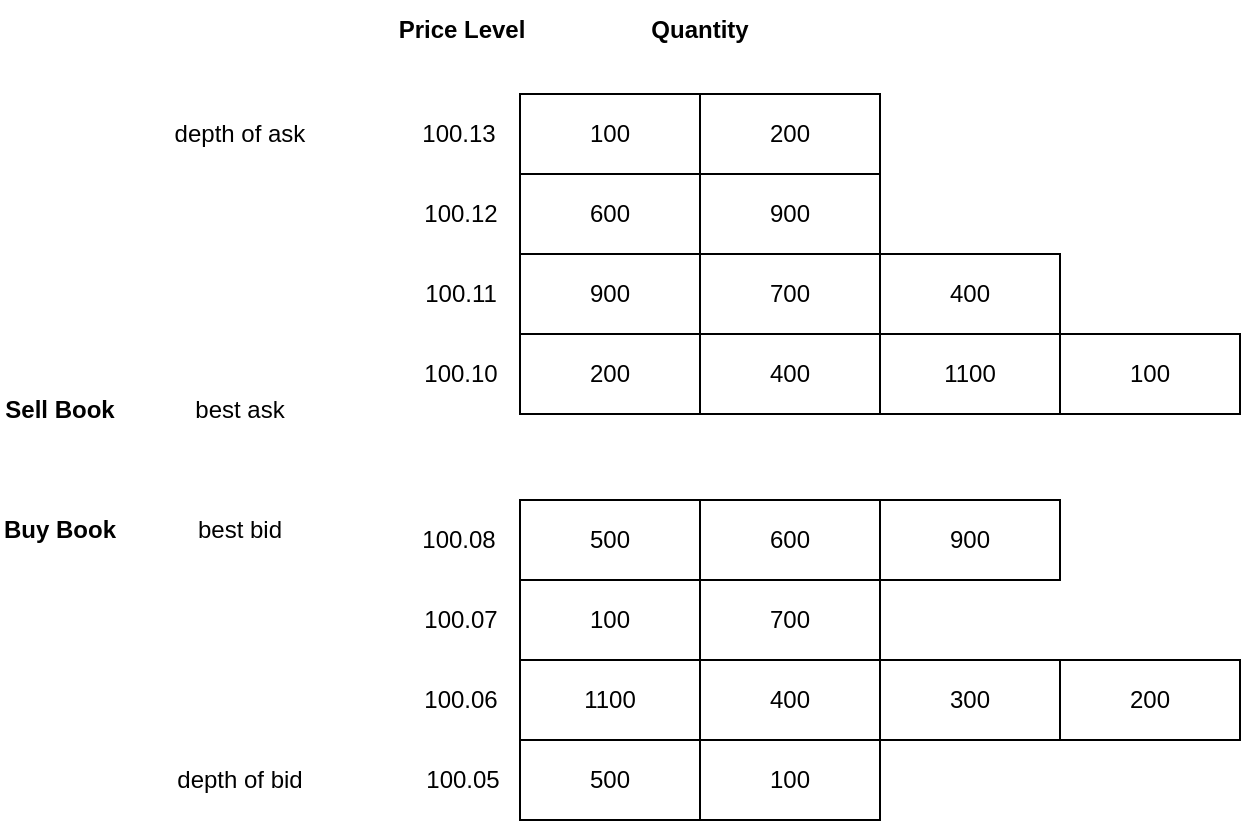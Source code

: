 <mxfile>
    <diagram id="_qRj63HpSxRmKO29bSrn" name="Page-1">
        <mxGraphModel dx="1329" dy="349" grid="1" gridSize="10" guides="1" tooltips="1" connect="1" arrows="1" fold="1" page="1" pageScale="1" pageWidth="850" pageHeight="1100" math="0" shadow="0">
            <root>
                <mxCell id="0"/>
                <mxCell id="1" parent="0"/>
                <mxCell id="2" value="100" style="rounded=0;whiteSpace=wrap;html=1;" vertex="1" parent="1">
                    <mxGeometry x="190" y="157" width="90" height="40" as="geometry"/>
                </mxCell>
                <mxCell id="3" value="200" style="rounded=0;whiteSpace=wrap;html=1;" vertex="1" parent="1">
                    <mxGeometry x="280" y="157" width="90" height="40" as="geometry"/>
                </mxCell>
                <mxCell id="4" value="600" style="rounded=0;whiteSpace=wrap;html=1;" vertex="1" parent="1">
                    <mxGeometry x="190" y="197" width="90" height="40" as="geometry"/>
                </mxCell>
                <mxCell id="5" value="900" style="rounded=0;whiteSpace=wrap;html=1;" vertex="1" parent="1">
                    <mxGeometry x="280" y="197" width="90" height="40" as="geometry"/>
                </mxCell>
                <mxCell id="6" value="900" style="rounded=0;whiteSpace=wrap;html=1;" vertex="1" parent="1">
                    <mxGeometry x="190" y="237" width="90" height="40" as="geometry"/>
                </mxCell>
                <mxCell id="7" value="700" style="rounded=0;whiteSpace=wrap;html=1;" vertex="1" parent="1">
                    <mxGeometry x="280" y="237" width="90" height="40" as="geometry"/>
                </mxCell>
                <mxCell id="8" value="400" style="rounded=0;whiteSpace=wrap;html=1;" vertex="1" parent="1">
                    <mxGeometry x="370" y="237" width="90" height="40" as="geometry"/>
                </mxCell>
                <mxCell id="9" value="200" style="rounded=0;whiteSpace=wrap;html=1;" vertex="1" parent="1">
                    <mxGeometry x="190" y="277" width="90" height="40" as="geometry"/>
                </mxCell>
                <mxCell id="10" value="400" style="rounded=0;whiteSpace=wrap;html=1;" vertex="1" parent="1">
                    <mxGeometry x="280" y="277" width="90" height="40" as="geometry"/>
                </mxCell>
                <mxCell id="11" value="1100" style="rounded=0;whiteSpace=wrap;html=1;" vertex="1" parent="1">
                    <mxGeometry x="370" y="277" width="90" height="40" as="geometry"/>
                </mxCell>
                <mxCell id="12" value="500" style="rounded=0;whiteSpace=wrap;html=1;" vertex="1" parent="1">
                    <mxGeometry x="190" y="360" width="90" height="40" as="geometry"/>
                </mxCell>
                <mxCell id="13" value="600" style="rounded=0;whiteSpace=wrap;html=1;" vertex="1" parent="1">
                    <mxGeometry x="280" y="360" width="90" height="40" as="geometry"/>
                </mxCell>
                <mxCell id="14" value="100" style="rounded=0;whiteSpace=wrap;html=1;" vertex="1" parent="1">
                    <mxGeometry x="190" y="400" width="90" height="40" as="geometry"/>
                </mxCell>
                <mxCell id="15" value="700" style="rounded=0;whiteSpace=wrap;html=1;" vertex="1" parent="1">
                    <mxGeometry x="280" y="400" width="90" height="40" as="geometry"/>
                </mxCell>
                <mxCell id="16" value="1100" style="rounded=0;whiteSpace=wrap;html=1;" vertex="1" parent="1">
                    <mxGeometry x="190" y="440" width="90" height="40" as="geometry"/>
                </mxCell>
                <mxCell id="17" value="400" style="rounded=0;whiteSpace=wrap;html=1;" vertex="1" parent="1">
                    <mxGeometry x="280" y="440" width="90" height="40" as="geometry"/>
                </mxCell>
                <mxCell id="18" value="300" style="rounded=0;whiteSpace=wrap;html=1;" vertex="1" parent="1">
                    <mxGeometry x="370" y="440" width="90" height="40" as="geometry"/>
                </mxCell>
                <mxCell id="19" value="500" style="rounded=0;whiteSpace=wrap;html=1;" vertex="1" parent="1">
                    <mxGeometry x="190" y="480" width="90" height="40" as="geometry"/>
                </mxCell>
                <mxCell id="20" value="100" style="rounded=0;whiteSpace=wrap;html=1;" vertex="1" parent="1">
                    <mxGeometry x="280" y="480" width="90" height="40" as="geometry"/>
                </mxCell>
                <mxCell id="21" value="200" style="rounded=0;whiteSpace=wrap;html=1;" vertex="1" parent="1">
                    <mxGeometry x="460" y="440" width="90" height="40" as="geometry"/>
                </mxCell>
                <mxCell id="22" value="100" style="rounded=0;whiteSpace=wrap;html=1;" vertex="1" parent="1">
                    <mxGeometry x="460" y="277" width="90" height="40" as="geometry"/>
                </mxCell>
                <mxCell id="23" value="900" style="rounded=0;whiteSpace=wrap;html=1;" vertex="1" parent="1">
                    <mxGeometry x="370" y="360" width="90" height="40" as="geometry"/>
                </mxCell>
                <mxCell id="24" value="Quantity" style="text;html=1;strokeColor=none;fillColor=none;align=center;verticalAlign=middle;whiteSpace=wrap;rounded=0;fontStyle=1" vertex="1" parent="1">
                    <mxGeometry x="250" y="110" width="60" height="30" as="geometry"/>
                </mxCell>
                <mxCell id="25" value="Price Level" style="text;html=1;strokeColor=none;fillColor=none;align=center;verticalAlign=middle;whiteSpace=wrap;rounded=0;fontStyle=1" vertex="1" parent="1">
                    <mxGeometry x="116" y="110" width="90" height="30" as="geometry"/>
                </mxCell>
                <mxCell id="26" value="100.13" style="text;html=1;align=center;verticalAlign=middle;resizable=0;points=[];autosize=1;strokeColor=none;fillColor=none;" vertex="1" parent="1">
                    <mxGeometry x="134" y="167" width="50" height="20" as="geometry"/>
                </mxCell>
                <mxCell id="27" value="depth of ask" style="text;html=1;strokeColor=none;fillColor=none;align=center;verticalAlign=middle;whiteSpace=wrap;rounded=0;" vertex="1" parent="1">
                    <mxGeometry x="10" y="162" width="80" height="30" as="geometry"/>
                </mxCell>
                <mxCell id="28" value="best ask" style="text;html=1;strokeColor=none;fillColor=none;align=center;verticalAlign=middle;whiteSpace=wrap;rounded=0;" vertex="1" parent="1">
                    <mxGeometry x="10" y="300" width="80" height="30" as="geometry"/>
                </mxCell>
                <mxCell id="29" value="Sell Book" style="text;html=1;strokeColor=none;fillColor=none;align=center;verticalAlign=middle;whiteSpace=wrap;rounded=0;fontStyle=1" vertex="1" parent="1">
                    <mxGeometry x="-70" y="300" width="60" height="30" as="geometry"/>
                </mxCell>
                <mxCell id="30" value="Buy Book" style="text;html=1;strokeColor=none;fillColor=none;align=center;verticalAlign=middle;whiteSpace=wrap;rounded=0;fontStyle=1" vertex="1" parent="1">
                    <mxGeometry x="-70" y="360" width="60" height="30" as="geometry"/>
                </mxCell>
                <mxCell id="31" value="best bid" style="text;html=1;strokeColor=none;fillColor=none;align=center;verticalAlign=middle;whiteSpace=wrap;rounded=0;" vertex="1" parent="1">
                    <mxGeometry x="10" y="360" width="80" height="30" as="geometry"/>
                </mxCell>
                <mxCell id="32" value="100.12" style="text;html=1;align=center;verticalAlign=middle;resizable=0;points=[];autosize=1;strokeColor=none;fillColor=none;" vertex="1" parent="1">
                    <mxGeometry x="135" y="207" width="50" height="20" as="geometry"/>
                </mxCell>
                <mxCell id="33" value="100.11" style="text;html=1;align=center;verticalAlign=middle;resizable=0;points=[];autosize=1;strokeColor=none;fillColor=none;" vertex="1" parent="1">
                    <mxGeometry x="135" y="247" width="50" height="20" as="geometry"/>
                </mxCell>
                <mxCell id="34" value="100.10" style="text;html=1;align=center;verticalAlign=middle;resizable=0;points=[];autosize=1;strokeColor=none;fillColor=none;" vertex="1" parent="1">
                    <mxGeometry x="135" y="287" width="50" height="20" as="geometry"/>
                </mxCell>
                <mxCell id="35" value="100.08" style="text;html=1;align=center;verticalAlign=middle;resizable=0;points=[];autosize=1;strokeColor=none;fillColor=none;" vertex="1" parent="1">
                    <mxGeometry x="134" y="370" width="50" height="20" as="geometry"/>
                </mxCell>
                <mxCell id="36" value="100.07" style="text;html=1;align=center;verticalAlign=middle;resizable=0;points=[];autosize=1;strokeColor=none;fillColor=none;" vertex="1" parent="1">
                    <mxGeometry x="135" y="410" width="50" height="20" as="geometry"/>
                </mxCell>
                <mxCell id="37" value="100.06" style="text;html=1;align=center;verticalAlign=middle;resizable=0;points=[];autosize=1;strokeColor=none;fillColor=none;" vertex="1" parent="1">
                    <mxGeometry x="135" y="450" width="50" height="20" as="geometry"/>
                </mxCell>
                <mxCell id="38" value="100.05" style="text;html=1;align=center;verticalAlign=middle;resizable=0;points=[];autosize=1;strokeColor=none;fillColor=none;" vertex="1" parent="1">
                    <mxGeometry x="136" y="490" width="50" height="20" as="geometry"/>
                </mxCell>
                <mxCell id="40" value="depth of bid" style="text;html=1;strokeColor=none;fillColor=none;align=center;verticalAlign=middle;whiteSpace=wrap;rounded=0;" vertex="1" parent="1">
                    <mxGeometry x="10" y="485" width="80" height="30" as="geometry"/>
                </mxCell>
            </root>
        </mxGraphModel>
    </diagram>
</mxfile>